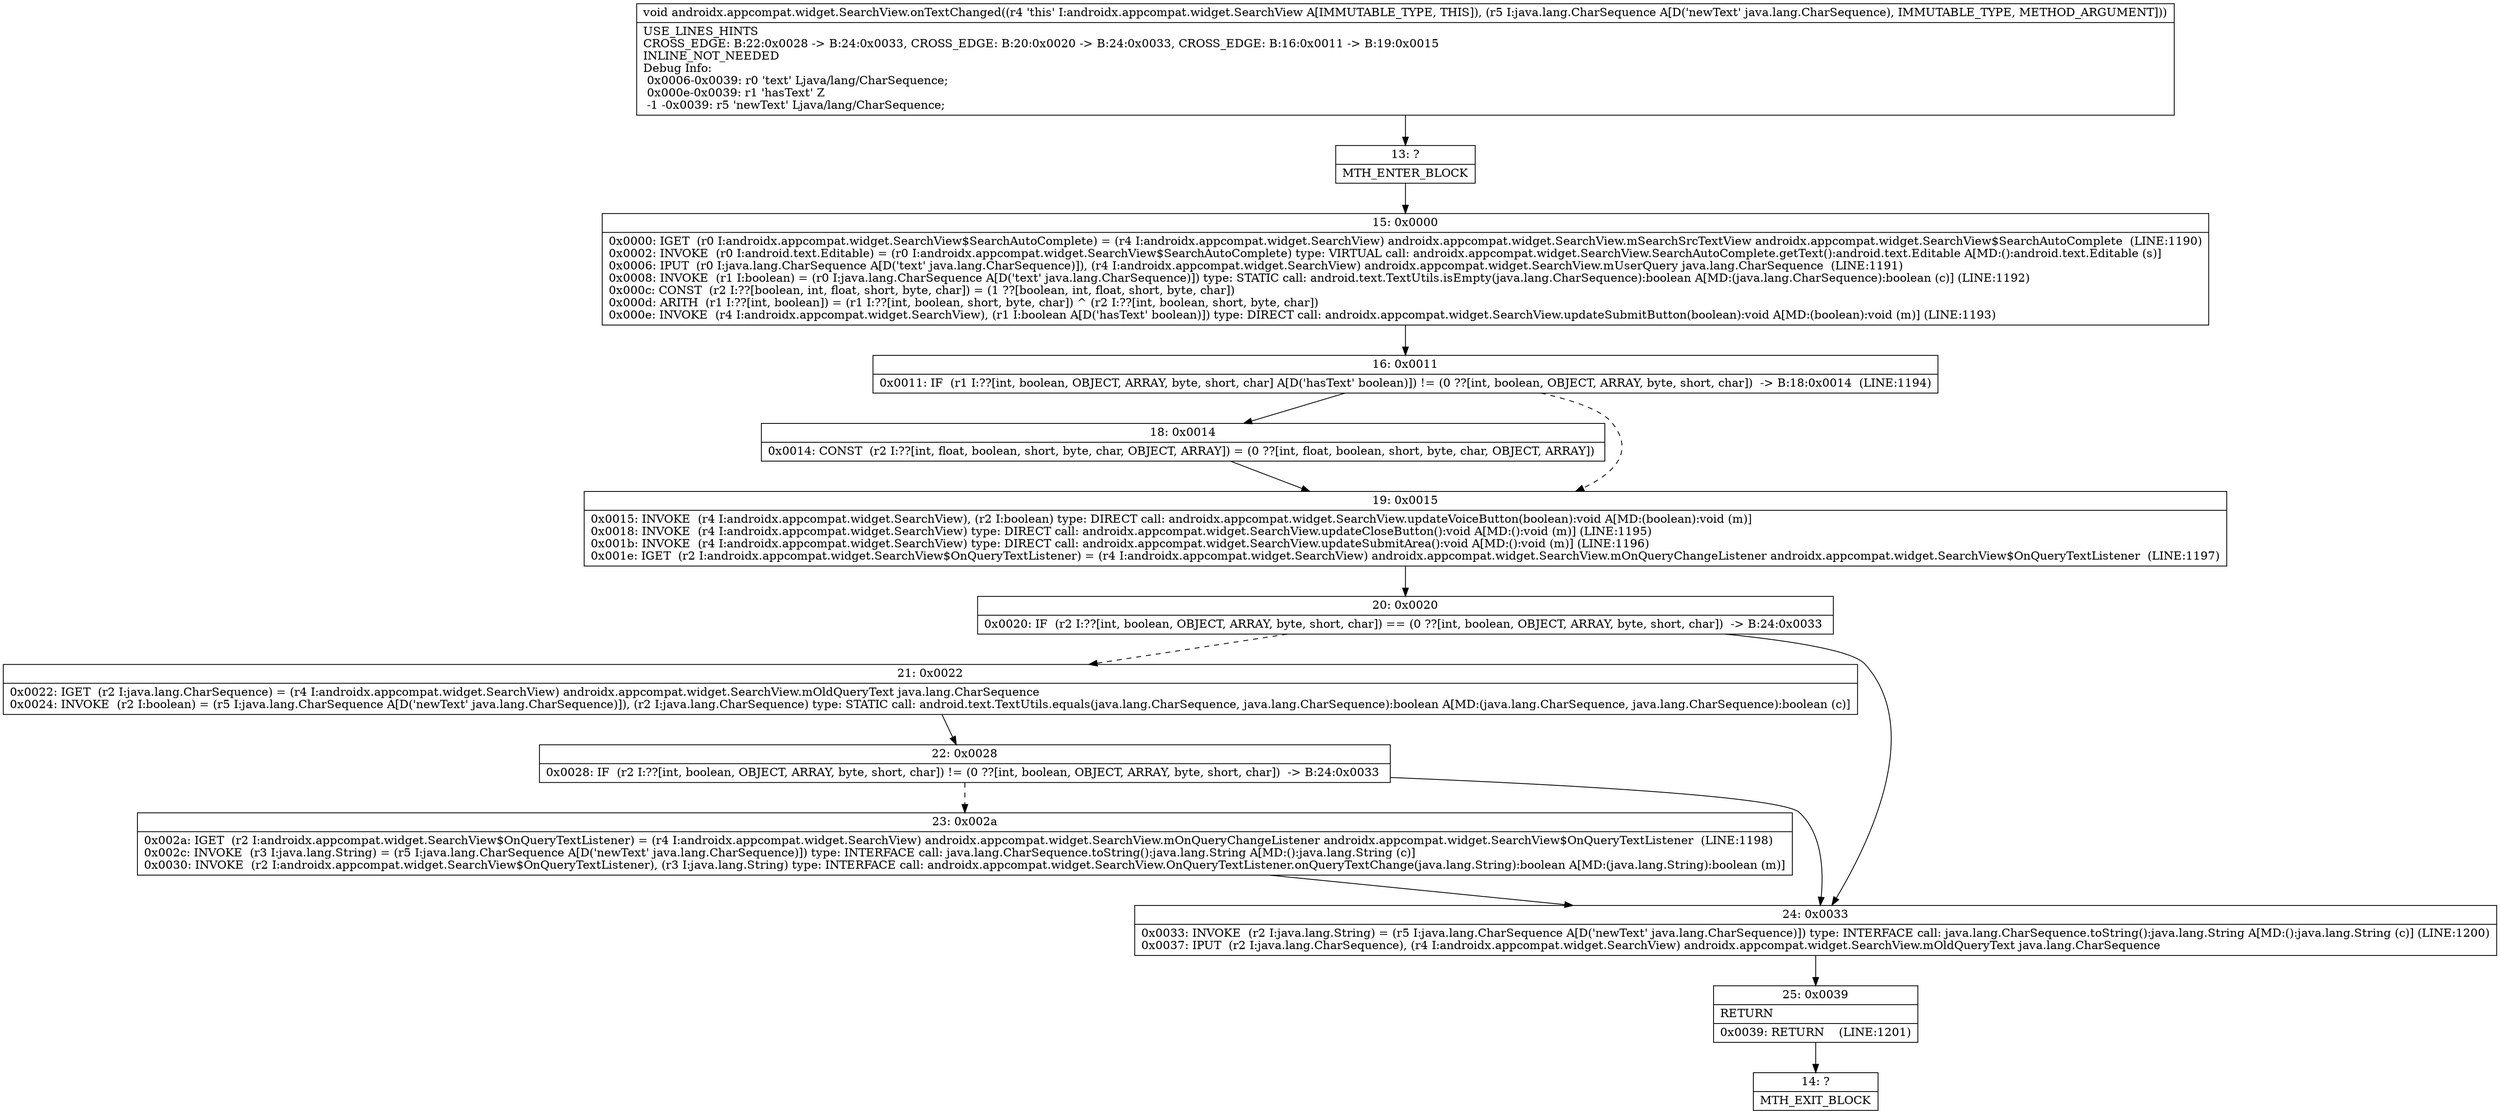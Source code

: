 digraph "CFG forandroidx.appcompat.widget.SearchView.onTextChanged(Ljava\/lang\/CharSequence;)V" {
Node_13 [shape=record,label="{13\:\ ?|MTH_ENTER_BLOCK\l}"];
Node_15 [shape=record,label="{15\:\ 0x0000|0x0000: IGET  (r0 I:androidx.appcompat.widget.SearchView$SearchAutoComplete) = (r4 I:androidx.appcompat.widget.SearchView) androidx.appcompat.widget.SearchView.mSearchSrcTextView androidx.appcompat.widget.SearchView$SearchAutoComplete  (LINE:1190)\l0x0002: INVOKE  (r0 I:android.text.Editable) = (r0 I:androidx.appcompat.widget.SearchView$SearchAutoComplete) type: VIRTUAL call: androidx.appcompat.widget.SearchView.SearchAutoComplete.getText():android.text.Editable A[MD:():android.text.Editable (s)]\l0x0006: IPUT  (r0 I:java.lang.CharSequence A[D('text' java.lang.CharSequence)]), (r4 I:androidx.appcompat.widget.SearchView) androidx.appcompat.widget.SearchView.mUserQuery java.lang.CharSequence  (LINE:1191)\l0x0008: INVOKE  (r1 I:boolean) = (r0 I:java.lang.CharSequence A[D('text' java.lang.CharSequence)]) type: STATIC call: android.text.TextUtils.isEmpty(java.lang.CharSequence):boolean A[MD:(java.lang.CharSequence):boolean (c)] (LINE:1192)\l0x000c: CONST  (r2 I:??[boolean, int, float, short, byte, char]) = (1 ??[boolean, int, float, short, byte, char]) \l0x000d: ARITH  (r1 I:??[int, boolean]) = (r1 I:??[int, boolean, short, byte, char]) ^ (r2 I:??[int, boolean, short, byte, char]) \l0x000e: INVOKE  (r4 I:androidx.appcompat.widget.SearchView), (r1 I:boolean A[D('hasText' boolean)]) type: DIRECT call: androidx.appcompat.widget.SearchView.updateSubmitButton(boolean):void A[MD:(boolean):void (m)] (LINE:1193)\l}"];
Node_16 [shape=record,label="{16\:\ 0x0011|0x0011: IF  (r1 I:??[int, boolean, OBJECT, ARRAY, byte, short, char] A[D('hasText' boolean)]) != (0 ??[int, boolean, OBJECT, ARRAY, byte, short, char])  \-\> B:18:0x0014  (LINE:1194)\l}"];
Node_18 [shape=record,label="{18\:\ 0x0014|0x0014: CONST  (r2 I:??[int, float, boolean, short, byte, char, OBJECT, ARRAY]) = (0 ??[int, float, boolean, short, byte, char, OBJECT, ARRAY]) \l}"];
Node_19 [shape=record,label="{19\:\ 0x0015|0x0015: INVOKE  (r4 I:androidx.appcompat.widget.SearchView), (r2 I:boolean) type: DIRECT call: androidx.appcompat.widget.SearchView.updateVoiceButton(boolean):void A[MD:(boolean):void (m)]\l0x0018: INVOKE  (r4 I:androidx.appcompat.widget.SearchView) type: DIRECT call: androidx.appcompat.widget.SearchView.updateCloseButton():void A[MD:():void (m)] (LINE:1195)\l0x001b: INVOKE  (r4 I:androidx.appcompat.widget.SearchView) type: DIRECT call: androidx.appcompat.widget.SearchView.updateSubmitArea():void A[MD:():void (m)] (LINE:1196)\l0x001e: IGET  (r2 I:androidx.appcompat.widget.SearchView$OnQueryTextListener) = (r4 I:androidx.appcompat.widget.SearchView) androidx.appcompat.widget.SearchView.mOnQueryChangeListener androidx.appcompat.widget.SearchView$OnQueryTextListener  (LINE:1197)\l}"];
Node_20 [shape=record,label="{20\:\ 0x0020|0x0020: IF  (r2 I:??[int, boolean, OBJECT, ARRAY, byte, short, char]) == (0 ??[int, boolean, OBJECT, ARRAY, byte, short, char])  \-\> B:24:0x0033 \l}"];
Node_21 [shape=record,label="{21\:\ 0x0022|0x0022: IGET  (r2 I:java.lang.CharSequence) = (r4 I:androidx.appcompat.widget.SearchView) androidx.appcompat.widget.SearchView.mOldQueryText java.lang.CharSequence \l0x0024: INVOKE  (r2 I:boolean) = (r5 I:java.lang.CharSequence A[D('newText' java.lang.CharSequence)]), (r2 I:java.lang.CharSequence) type: STATIC call: android.text.TextUtils.equals(java.lang.CharSequence, java.lang.CharSequence):boolean A[MD:(java.lang.CharSequence, java.lang.CharSequence):boolean (c)]\l}"];
Node_22 [shape=record,label="{22\:\ 0x0028|0x0028: IF  (r2 I:??[int, boolean, OBJECT, ARRAY, byte, short, char]) != (0 ??[int, boolean, OBJECT, ARRAY, byte, short, char])  \-\> B:24:0x0033 \l}"];
Node_23 [shape=record,label="{23\:\ 0x002a|0x002a: IGET  (r2 I:androidx.appcompat.widget.SearchView$OnQueryTextListener) = (r4 I:androidx.appcompat.widget.SearchView) androidx.appcompat.widget.SearchView.mOnQueryChangeListener androidx.appcompat.widget.SearchView$OnQueryTextListener  (LINE:1198)\l0x002c: INVOKE  (r3 I:java.lang.String) = (r5 I:java.lang.CharSequence A[D('newText' java.lang.CharSequence)]) type: INTERFACE call: java.lang.CharSequence.toString():java.lang.String A[MD:():java.lang.String (c)]\l0x0030: INVOKE  (r2 I:androidx.appcompat.widget.SearchView$OnQueryTextListener), (r3 I:java.lang.String) type: INTERFACE call: androidx.appcompat.widget.SearchView.OnQueryTextListener.onQueryTextChange(java.lang.String):boolean A[MD:(java.lang.String):boolean (m)]\l}"];
Node_24 [shape=record,label="{24\:\ 0x0033|0x0033: INVOKE  (r2 I:java.lang.String) = (r5 I:java.lang.CharSequence A[D('newText' java.lang.CharSequence)]) type: INTERFACE call: java.lang.CharSequence.toString():java.lang.String A[MD:():java.lang.String (c)] (LINE:1200)\l0x0037: IPUT  (r2 I:java.lang.CharSequence), (r4 I:androidx.appcompat.widget.SearchView) androidx.appcompat.widget.SearchView.mOldQueryText java.lang.CharSequence \l}"];
Node_25 [shape=record,label="{25\:\ 0x0039|RETURN\l|0x0039: RETURN    (LINE:1201)\l}"];
Node_14 [shape=record,label="{14\:\ ?|MTH_EXIT_BLOCK\l}"];
MethodNode[shape=record,label="{void androidx.appcompat.widget.SearchView.onTextChanged((r4 'this' I:androidx.appcompat.widget.SearchView A[IMMUTABLE_TYPE, THIS]), (r5 I:java.lang.CharSequence A[D('newText' java.lang.CharSequence), IMMUTABLE_TYPE, METHOD_ARGUMENT]))  | USE_LINES_HINTS\lCROSS_EDGE: B:22:0x0028 \-\> B:24:0x0033, CROSS_EDGE: B:20:0x0020 \-\> B:24:0x0033, CROSS_EDGE: B:16:0x0011 \-\> B:19:0x0015\lINLINE_NOT_NEEDED\lDebug Info:\l  0x0006\-0x0039: r0 'text' Ljava\/lang\/CharSequence;\l  0x000e\-0x0039: r1 'hasText' Z\l  \-1 \-0x0039: r5 'newText' Ljava\/lang\/CharSequence;\l}"];
MethodNode -> Node_13;Node_13 -> Node_15;
Node_15 -> Node_16;
Node_16 -> Node_18;
Node_16 -> Node_19[style=dashed];
Node_18 -> Node_19;
Node_19 -> Node_20;
Node_20 -> Node_21[style=dashed];
Node_20 -> Node_24;
Node_21 -> Node_22;
Node_22 -> Node_23[style=dashed];
Node_22 -> Node_24;
Node_23 -> Node_24;
Node_24 -> Node_25;
Node_25 -> Node_14;
}

